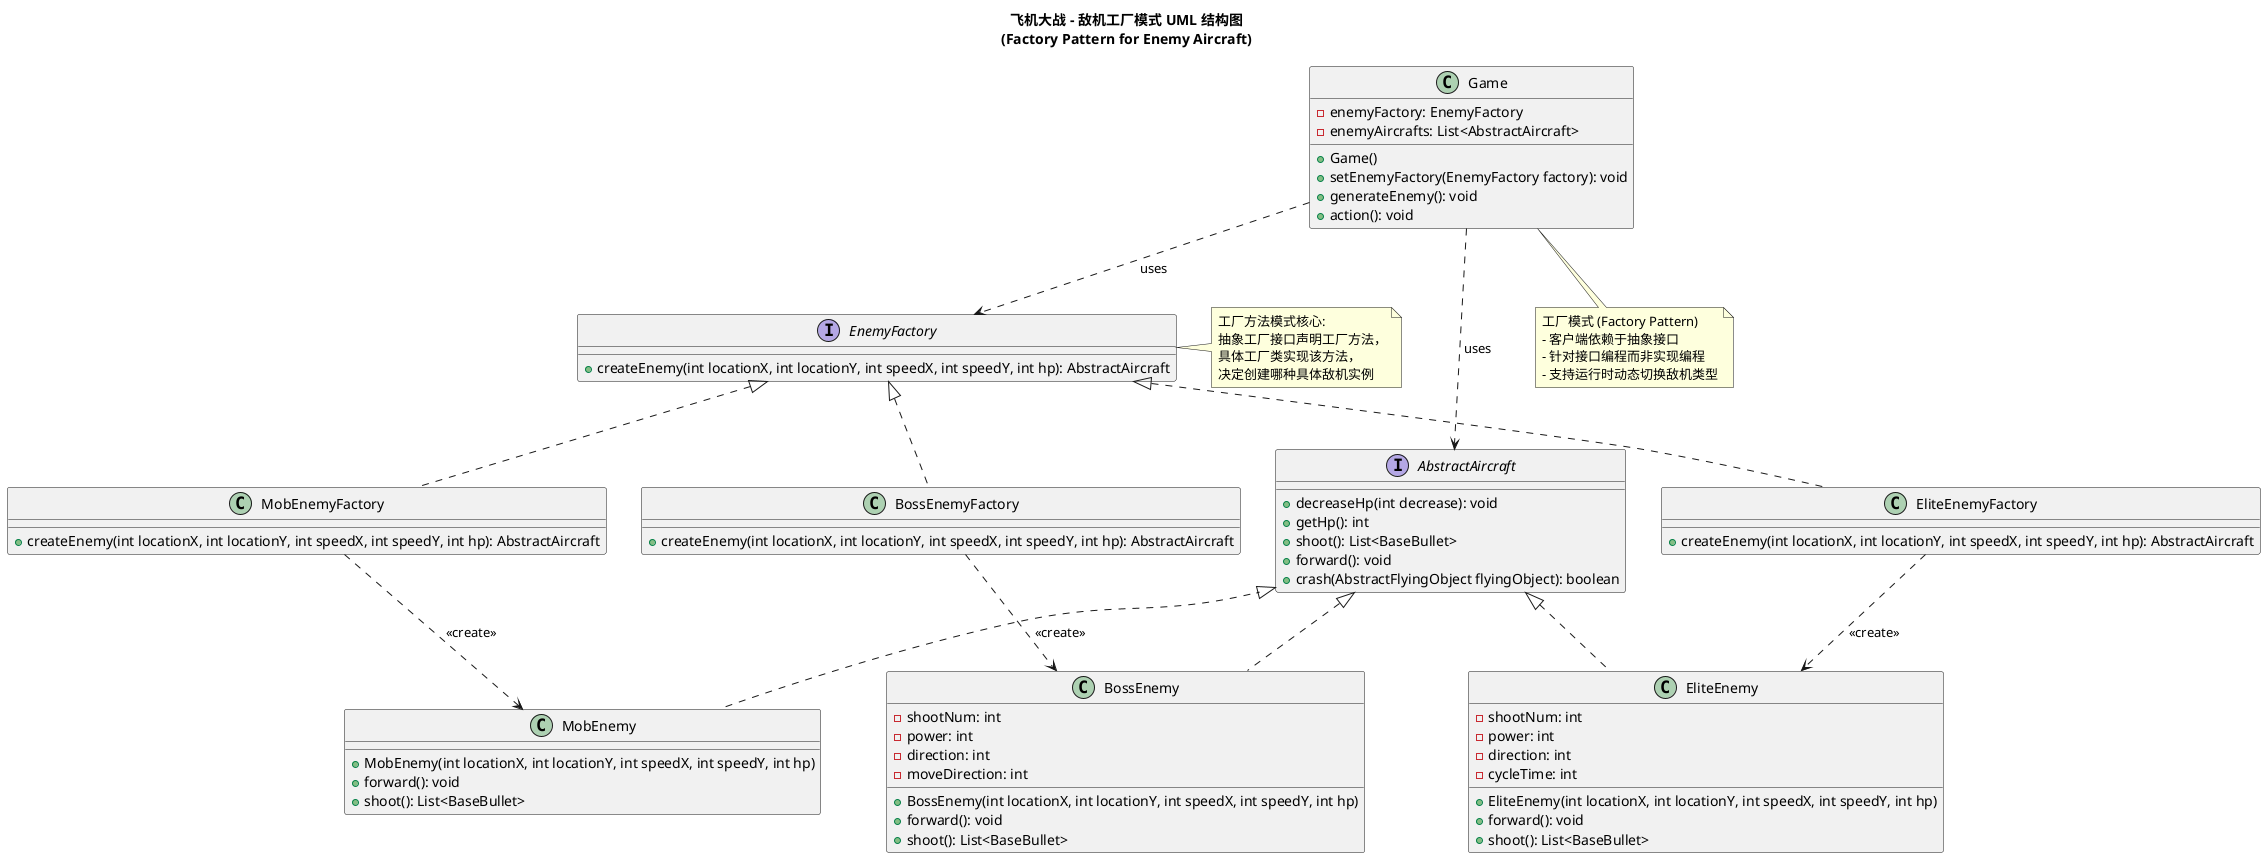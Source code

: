 @startuml
'https://plantuml.com/class-diagram

title 飞机大战 - 敌机工厂模式 UML 结构图\n(Factory Pattern for Enemy Aircraft)

' 抽象产品接口
interface AbstractAircraft {
    + decreaseHp(int decrease): void
    + getHp(): int
    + shoot(): List<BaseBullet>
    + forward(): void
    + crash(AbstractFlyingObject flyingObject): boolean
}

' 具体产品 - 普通敌机
class MobEnemy {
    + MobEnemy(int locationX, int locationY, int speedX, int speedY, int hp)
    + forward(): void
    + shoot(): List<BaseBullet>
}

' 具体产品 - 精英敌机
class EliteEnemy {
    - shootNum: int
    - power: int
    - direction: int
    - cycleTime: int
    + EliteEnemy(int locationX, int locationY, int speedX, int speedY, int hp)
    + forward(): void
    + shoot(): List<BaseBullet>
}

' 具体产品 - Boss敌机
class BossEnemy {
    - shootNum: int
    - power: int
    - direction: int
    - moveDirection: int
    + BossEnemy(int locationX, int locationY, int speedX, int speedY, int hp)
    + forward(): void
    + shoot(): List<BaseBullet>
}

' 抽象工厂接口
interface EnemyFactory {
    + createEnemy(int locationX, int locationY, int speedX, int speedY, int hp): AbstractAircraft
}

' 具体工厂 - 普通敌机工厂
class MobEnemyFactory {
    + createEnemy(int locationX, int locationY, int speedX, int speedY, int hp): AbstractAircraft
}

' 具体工厂 - 精英敌机工厂
class EliteEnemyFactory {
    + createEnemy(int locationX, int locationY, int speedX, int speedY, int hp): AbstractAircraft
}

' 具体工厂 - Boss敌机工厂
class BossEnemyFactory {
    + createEnemy(int locationX, int locationY, int speedX, int speedY, int hp): AbstractAircraft
}

' 客户端
class Game {
    - enemyFactory: EnemyFactory
    - enemyAircrafts: List<AbstractAircraft>
    + Game()
    + setEnemyFactory(EnemyFactory factory): void
    + generateEnemy(): void
    + action(): void
}

' 实现关系：具体产品实现抽象产品接口
AbstractAircraft <|.. MobEnemy
AbstractAircraft <|.. EliteEnemy
AbstractAircraft <|.. BossEnemy

' 实现关系：具体工厂实现抽象工厂接口
EnemyFactory <|.. MobEnemyFactory
EnemyFactory <|.. EliteEnemyFactory
EnemyFactory <|.. BossEnemyFactory

' 依赖关系：客户端依赖于接口
Game ..> EnemyFactory : uses
Game ..> AbstractAircraft : uses

' 创建关系：工厂创建产品
MobEnemyFactory ..> MobEnemy : <<create>>
EliteEnemyFactory ..> EliteEnemy : <<create>>
BossEnemyFactory ..> BossEnemy : <<create>>

note right of EnemyFactory
    工厂方法模式核心:
    抽象工厂接口声明工厂方法，
    具体工厂类实现该方法，
    决定创建哪种具体敌机实例
end note

note bottom of Game
    工厂模式 (Factory Pattern)
    - 客户端依赖于抽象接口
    - 针对接口编程而非实现编程
    - 支持运行时动态切换敌机类型
end note

@enduml
